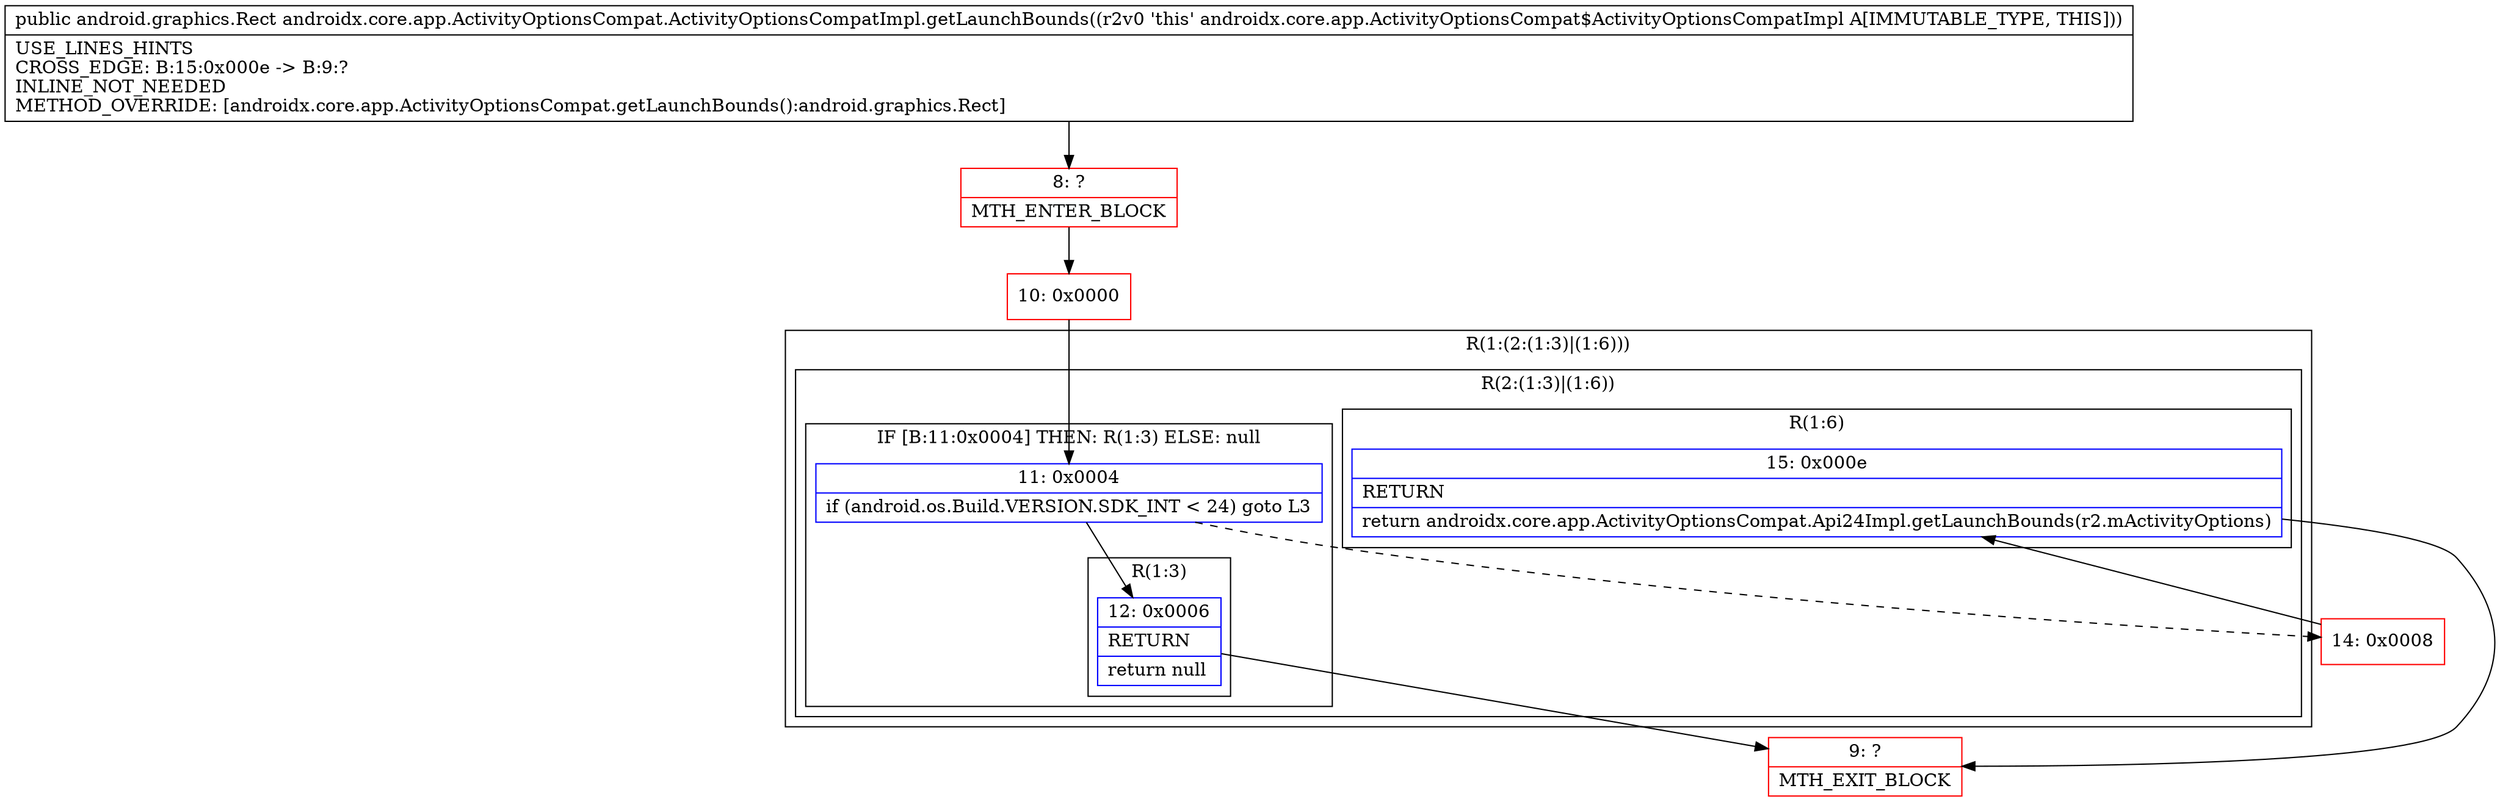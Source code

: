 digraph "CFG forandroidx.core.app.ActivityOptionsCompat.ActivityOptionsCompatImpl.getLaunchBounds()Landroid\/graphics\/Rect;" {
subgraph cluster_Region_1099399922 {
label = "R(1:(2:(1:3)|(1:6)))";
node [shape=record,color=blue];
subgraph cluster_Region_1843052393 {
label = "R(2:(1:3)|(1:6))";
node [shape=record,color=blue];
subgraph cluster_IfRegion_1423036739 {
label = "IF [B:11:0x0004] THEN: R(1:3) ELSE: null";
node [shape=record,color=blue];
Node_11 [shape=record,label="{11\:\ 0x0004|if (android.os.Build.VERSION.SDK_INT \< 24) goto L3\l}"];
subgraph cluster_Region_1907492307 {
label = "R(1:3)";
node [shape=record,color=blue];
Node_12 [shape=record,label="{12\:\ 0x0006|RETURN\l|return null\l}"];
}
}
subgraph cluster_Region_207587589 {
label = "R(1:6)";
node [shape=record,color=blue];
Node_15 [shape=record,label="{15\:\ 0x000e|RETURN\l|return androidx.core.app.ActivityOptionsCompat.Api24Impl.getLaunchBounds(r2.mActivityOptions)\l}"];
}
}
}
Node_8 [shape=record,color=red,label="{8\:\ ?|MTH_ENTER_BLOCK\l}"];
Node_10 [shape=record,color=red,label="{10\:\ 0x0000}"];
Node_9 [shape=record,color=red,label="{9\:\ ?|MTH_EXIT_BLOCK\l}"];
Node_14 [shape=record,color=red,label="{14\:\ 0x0008}"];
MethodNode[shape=record,label="{public android.graphics.Rect androidx.core.app.ActivityOptionsCompat.ActivityOptionsCompatImpl.getLaunchBounds((r2v0 'this' androidx.core.app.ActivityOptionsCompat$ActivityOptionsCompatImpl A[IMMUTABLE_TYPE, THIS]))  | USE_LINES_HINTS\lCROSS_EDGE: B:15:0x000e \-\> B:9:?\lINLINE_NOT_NEEDED\lMETHOD_OVERRIDE: [androidx.core.app.ActivityOptionsCompat.getLaunchBounds():android.graphics.Rect]\l}"];
MethodNode -> Node_8;Node_11 -> Node_12;
Node_11 -> Node_14[style=dashed];
Node_12 -> Node_9;
Node_15 -> Node_9;
Node_8 -> Node_10;
Node_10 -> Node_11;
Node_14 -> Node_15;
}

